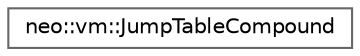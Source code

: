digraph "Graphical Class Hierarchy"
{
 // LATEX_PDF_SIZE
  bgcolor="transparent";
  edge [fontname=Helvetica,fontsize=10,labelfontname=Helvetica,labelfontsize=10];
  node [fontname=Helvetica,fontsize=10,shape=box,height=0.2,width=0.4];
  rankdir="LR";
  Node0 [id="Node000000",label="neo::vm::JumpTableCompound",height=0.2,width=0.4,color="grey40", fillcolor="white", style="filled",URL="$classneo_1_1vm_1_1_jump_table_compound.html",tooltip="Compound type-related opcode handlers for the JumpTable."];
}
